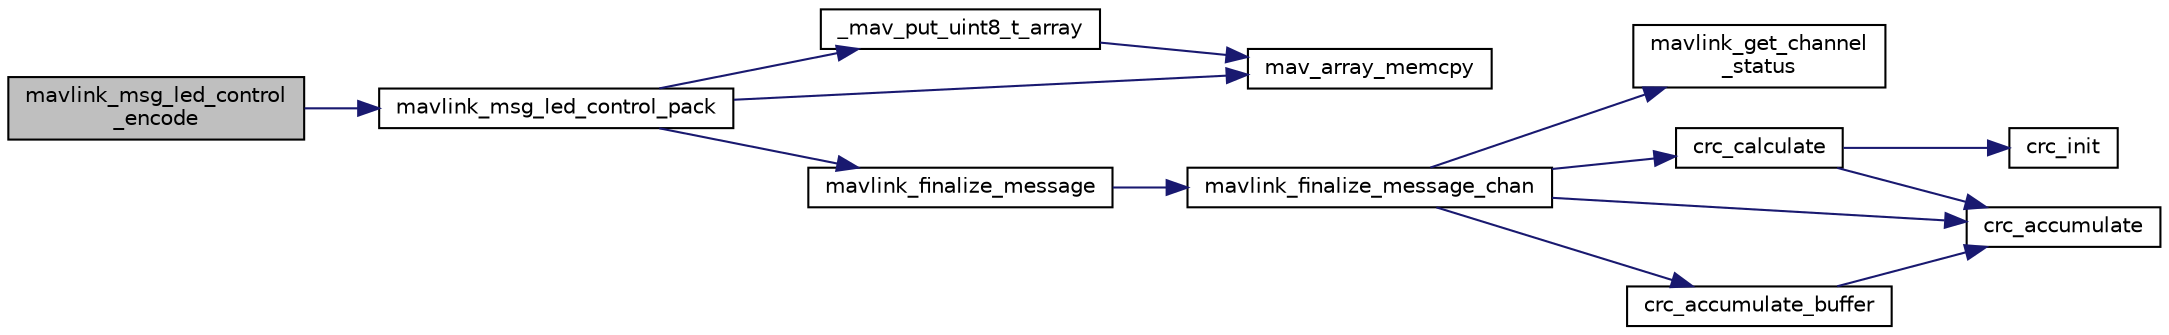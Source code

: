 digraph "mavlink_msg_led_control_encode"
{
 // INTERACTIVE_SVG=YES
  edge [fontname="Helvetica",fontsize="10",labelfontname="Helvetica",labelfontsize="10"];
  node [fontname="Helvetica",fontsize="10",shape=record];
  rankdir="LR";
  Node1 [label="mavlink_msg_led_control\l_encode",height=0.2,width=0.4,color="black", fillcolor="grey75", style="filled", fontcolor="black"];
  Node1 -> Node2 [color="midnightblue",fontsize="10",style="solid",fontname="Helvetica"];
  Node2 [label="mavlink_msg_led_control_pack",height=0.2,width=0.4,color="black", fillcolor="white", style="filled",URL="$mavlink__msg__led__control_8h.html#add2a31c92e0606aa35a1444241a5bfb8",tooltip="Pack a led_control message. "];
  Node2 -> Node3 [color="midnightblue",fontsize="10",style="solid",fontname="Helvetica"];
  Node3 [label="_mav_put_uint8_t_array",height=0.2,width=0.4,color="black", fillcolor="white", style="filled",URL="$protocol_8h.html#a78cf8b010c1768f8be4b9caa34aba0dc"];
  Node3 -> Node4 [color="midnightblue",fontsize="10",style="solid",fontname="Helvetica"];
  Node4 [label="mav_array_memcpy",height=0.2,width=0.4,color="black", fillcolor="white", style="filled",URL="$protocol_8h.html#a4486c3d5854cac1cb6a0fb1cc5ba570c"];
  Node2 -> Node4 [color="midnightblue",fontsize="10",style="solid",fontname="Helvetica"];
  Node2 -> Node5 [color="midnightblue",fontsize="10",style="solid",fontname="Helvetica"];
  Node5 [label="mavlink_finalize_message",height=0.2,width=0.4,color="black", fillcolor="white", style="filled",URL="$mavlink__helpers_8h.html#af3bea083c5ec83f5b6570b2bd4a817d0",tooltip="Finalize a MAVLink message with MAVLINK_COMM_0 as default channel. "];
  Node5 -> Node6 [color="midnightblue",fontsize="10",style="solid",fontname="Helvetica"];
  Node6 [label="mavlink_finalize_message_chan",height=0.2,width=0.4,color="black", fillcolor="white", style="filled",URL="$mavlink__helpers_8h.html#aa66131138fc02101dcc73b4b556ab422",tooltip="Finalize a MAVLink message with channel assignment. "];
  Node6 -> Node7 [color="midnightblue",fontsize="10",style="solid",fontname="Helvetica"];
  Node7 [label="mavlink_get_channel\l_status",height=0.2,width=0.4,color="black", fillcolor="white", style="filled",URL="$mavlink__helpers_8h.html#ac006d308067f48514ca5c0cf0b046c28"];
  Node6 -> Node8 [color="midnightblue",fontsize="10",style="solid",fontname="Helvetica"];
  Node8 [label="crc_calculate",height=0.2,width=0.4,color="black", fillcolor="white", style="filled",URL="$checksum_8h.html#ab4264eb7b9e22aabb5cc3191bce35f4c",tooltip="Calculates the X.25 checksum on a byte buffer. "];
  Node8 -> Node9 [color="midnightblue",fontsize="10",style="solid",fontname="Helvetica"];
  Node9 [label="crc_init",height=0.2,width=0.4,color="black", fillcolor="white", style="filled",URL="$checksum_8h.html#aee738f6e20d31b027afdd966c79befae",tooltip="Initiliaze the buffer for the X.25 CRC. "];
  Node8 -> Node10 [color="midnightblue",fontsize="10",style="solid",fontname="Helvetica"];
  Node10 [label="crc_accumulate",height=0.2,width=0.4,color="black", fillcolor="white", style="filled",URL="$checksum_8h.html#ade2bbc31cd3b5b6d839556f56de61957",tooltip="Accumulate the X.25 CRC by adding one char at a time. "];
  Node6 -> Node11 [color="midnightblue",fontsize="10",style="solid",fontname="Helvetica"];
  Node11 [label="crc_accumulate_buffer",height=0.2,width=0.4,color="black", fillcolor="white", style="filled",URL="$checksum_8h.html#abcbaa800e8fcbcdf9bb48168657fbefd",tooltip="Accumulate the X.25 CRC by adding an array of bytes. "];
  Node11 -> Node10 [color="midnightblue",fontsize="10",style="solid",fontname="Helvetica"];
  Node6 -> Node10 [color="midnightblue",fontsize="10",style="solid",fontname="Helvetica"];
}
